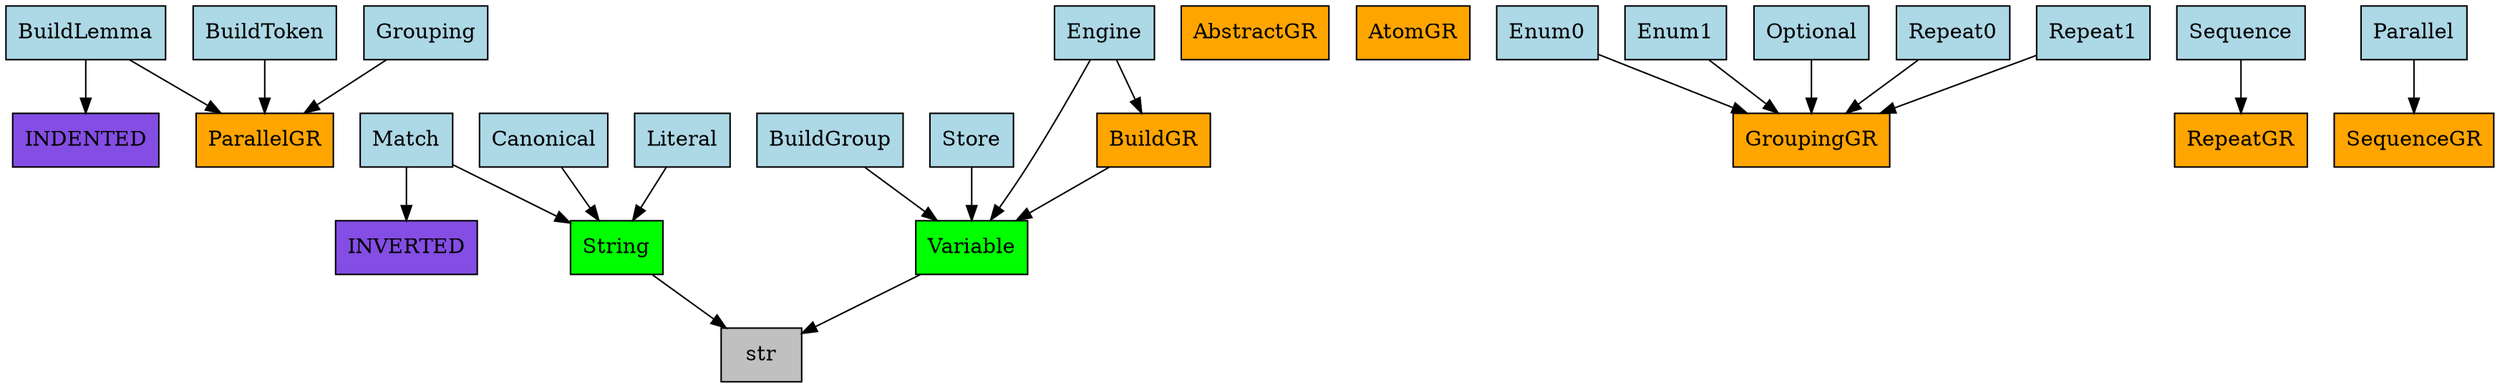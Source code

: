digraph {
	_Indented [label=INDENTED fillcolor="#844de3" shape=rect style=filled]
	_Inverted [label=INVERTED fillcolor="#844de3" shape=rect style=filled]
	AbstractGR [label=AbstractGR fillcolor=orange shape=rect style=filled]
	AtomGR [label=AtomGR fillcolor=orange shape=rect style=filled]
	GroupingGR [label=GroupingGR fillcolor=orange shape=rect style=filled]
	ParallelGR [label=ParallelGR fillcolor=orange shape=rect style=filled]
	RepeatGR [label=RepeatGR fillcolor=orange shape=rect style=filled]
	SequenceGR [label=SequenceGR fillcolor=orange shape=rect style=filled]
	str [label=str fillcolor=gray shape=rect style=filled]
	String [label=String fillcolor=lime shape=rect style=filled]
	String -> str
	Variable [label=Variable fillcolor=lime shape=rect style=filled]
	Variable -> str
	BuildLemma [label=BuildLemma fillcolor=lightblue shape=rect style=filled]
	BuildLemma -> _Indented
	BuildLemma -> ParallelGR
	BuildToken [label=BuildToken fillcolor=lightblue shape=rect style=filled]
	BuildToken -> ParallelGR
	Enum0 [label=Enum0 fillcolor=lightblue shape=rect style=filled]
	Enum0 -> GroupingGR
	Enum1 [label=Enum1 fillcolor=lightblue shape=rect style=filled]
	Enum1 -> GroupingGR
	Grouping [label=Grouping fillcolor=lightblue shape=rect style=filled]
	Grouping -> ParallelGR
	Optional [label=Optional fillcolor=lightblue shape=rect style=filled]
	Optional -> GroupingGR
	Parallel [label=Parallel fillcolor=lightblue shape=rect style=filled]
	Parallel -> SequenceGR
	Repeat0 [label=Repeat0 fillcolor=lightblue shape=rect style=filled]
	Repeat0 -> GroupingGR
	Repeat1 [label=Repeat1 fillcolor=lightblue shape=rect style=filled]
	Repeat1 -> GroupingGR
	Sequence [label=Sequence fillcolor=lightblue shape=rect style=filled]
	Sequence -> RepeatGR
	BuildGroup [label=BuildGroup fillcolor=lightblue shape=rect style=filled]
	BuildGroup -> Variable
	Canonical [label=Canonical fillcolor=lightblue shape=rect style=filled]
	Canonical -> String
	Literal [label=Literal fillcolor=lightblue shape=rect style=filled]
	Literal -> String
	Match [label=Match fillcolor=lightblue shape=rect style=filled]
	Match -> _Inverted
	Match -> String
	Store [label=Store fillcolor=lightblue shape=rect style=filled]
	Store -> Variable
	BuildGR [label=BuildGR fillcolor=orange shape=rect style=filled]
	BuildGR -> Variable
	Engine [label=Engine fillcolor=lightblue shape=rect style=filled]
	Engine -> Variable
	Engine -> BuildGR
}
